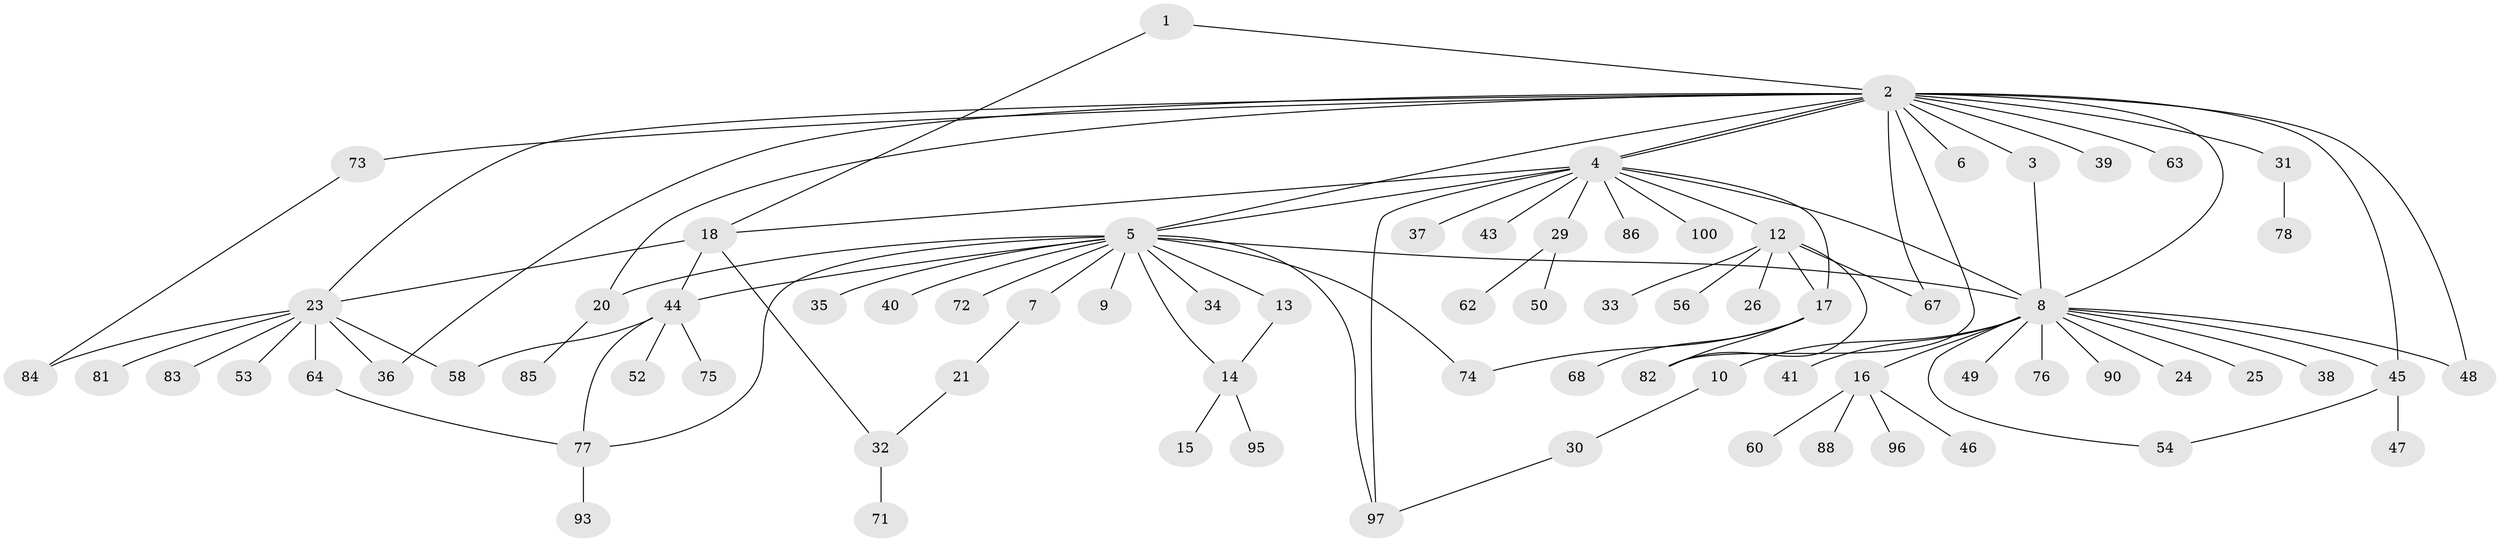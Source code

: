 // original degree distribution, {2: 0.2, 17: 0.02, 13: 0.01, 14: 0.01, 1: 0.49, 3: 0.15, 5: 0.03, 7: 0.02, 4: 0.06, 6: 0.01}
// Generated by graph-tools (version 1.1) at 2025/38/02/21/25 10:38:54]
// undirected, 76 vertices, 101 edges
graph export_dot {
graph [start="1"]
  node [color=gray90,style=filled];
  1;
  2 [super="+11"];
  3;
  4 [super="+22"];
  5 [super="+28"];
  6;
  7 [super="+42"];
  8 [super="+98"];
  9 [super="+51"];
  10;
  12 [super="+89"];
  13 [super="+19"];
  14 [super="+79"];
  15;
  16 [super="+27"];
  17 [super="+66"];
  18 [super="+99"];
  20 [super="+80"];
  21 [super="+65"];
  23 [super="+59"];
  24;
  25;
  26;
  29;
  30 [super="+55"];
  31;
  32 [super="+61"];
  33;
  34;
  35;
  36;
  37;
  38;
  39;
  40;
  41;
  43;
  44 [super="+57"];
  45;
  46;
  47;
  48;
  49 [super="+69"];
  50;
  52;
  53;
  54;
  56;
  58;
  60;
  62;
  63;
  64 [super="+70"];
  67;
  68;
  71;
  72;
  73;
  74;
  75 [super="+87"];
  76;
  77;
  78;
  81 [super="+91"];
  82 [super="+94"];
  83;
  84 [super="+92"];
  85;
  86;
  88;
  90;
  93;
  95;
  96;
  97;
  100;
  1 -- 2;
  1 -- 18;
  2 -- 3;
  2 -- 4;
  2 -- 4;
  2 -- 6;
  2 -- 20;
  2 -- 23;
  2 -- 31;
  2 -- 36;
  2 -- 39;
  2 -- 45;
  2 -- 48;
  2 -- 63;
  2 -- 67;
  2 -- 82;
  2 -- 8;
  2 -- 73;
  2 -- 5;
  3 -- 8;
  4 -- 5;
  4 -- 12;
  4 -- 17;
  4 -- 18 [weight=2];
  4 -- 29;
  4 -- 37;
  4 -- 43;
  4 -- 86;
  4 -- 100;
  4 -- 8;
  4 -- 97;
  5 -- 7;
  5 -- 8;
  5 -- 9;
  5 -- 13;
  5 -- 14;
  5 -- 34;
  5 -- 35;
  5 -- 40;
  5 -- 44;
  5 -- 72;
  5 -- 74;
  5 -- 77;
  5 -- 97;
  5 -- 20;
  7 -- 21;
  8 -- 10;
  8 -- 16;
  8 -- 24;
  8 -- 25;
  8 -- 38;
  8 -- 41;
  8 -- 45;
  8 -- 48;
  8 -- 49;
  8 -- 54;
  8 -- 76;
  8 -- 90;
  10 -- 30;
  12 -- 26;
  12 -- 33;
  12 -- 56;
  12 -- 67;
  12 -- 82;
  12 -- 17;
  13 -- 14;
  14 -- 15;
  14 -- 95;
  16 -- 60;
  16 -- 88;
  16 -- 96;
  16 -- 46;
  17 -- 74;
  17 -- 82;
  17 -- 68;
  18 -- 23;
  18 -- 32;
  18 -- 44;
  20 -- 85;
  21 -- 32;
  23 -- 53;
  23 -- 58;
  23 -- 84;
  23 -- 64;
  23 -- 81;
  23 -- 83;
  23 -- 36;
  29 -- 50;
  29 -- 62;
  30 -- 97;
  31 -- 78;
  32 -- 71;
  44 -- 52;
  44 -- 58;
  44 -- 75;
  44 -- 77;
  45 -- 47;
  45 -- 54;
  64 -- 77;
  73 -- 84;
  77 -- 93;
}
